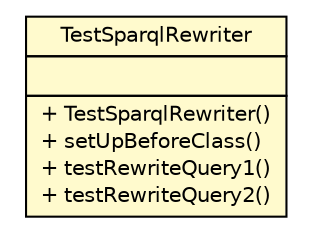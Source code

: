 #!/usr/local/bin/dot
#
# Class diagram 
# Generated by UMLGraph version R5_6-24-gf6e263 (http://www.umlgraph.org/)
#

digraph G {
	edge [fontname="Helvetica",fontsize=10,labelfontname="Helvetica",labelfontsize=10];
	node [fontname="Helvetica",fontsize=10,shape=plaintext];
	nodesep=0.25;
	ranksep=0.5;
	// de.tud.plt.r43ples.test.TestSparqlRewriter
	c339 [label=<<table title="de.tud.plt.r43ples.test.TestSparqlRewriter" border="0" cellborder="1" cellspacing="0" cellpadding="2" port="p" bgcolor="lemonChiffon" href="./TestSparqlRewriter.html">
		<tr><td><table border="0" cellspacing="0" cellpadding="1">
<tr><td align="center" balign="center"> TestSparqlRewriter </td></tr>
		</table></td></tr>
		<tr><td><table border="0" cellspacing="0" cellpadding="1">
<tr><td align="left" balign="left">  </td></tr>
		</table></td></tr>
		<tr><td><table border="0" cellspacing="0" cellpadding="1">
<tr><td align="left" balign="left"> + TestSparqlRewriter() </td></tr>
<tr><td align="left" balign="left"> + setUpBeforeClass() </td></tr>
<tr><td align="left" balign="left"> + testRewriteQuery1() </td></tr>
<tr><td align="left" balign="left"> + testRewriteQuery2() </td></tr>
		</table></td></tr>
		</table>>, URL="./TestSparqlRewriter.html", fontname="Helvetica", fontcolor="black", fontsize=10.0];
}

